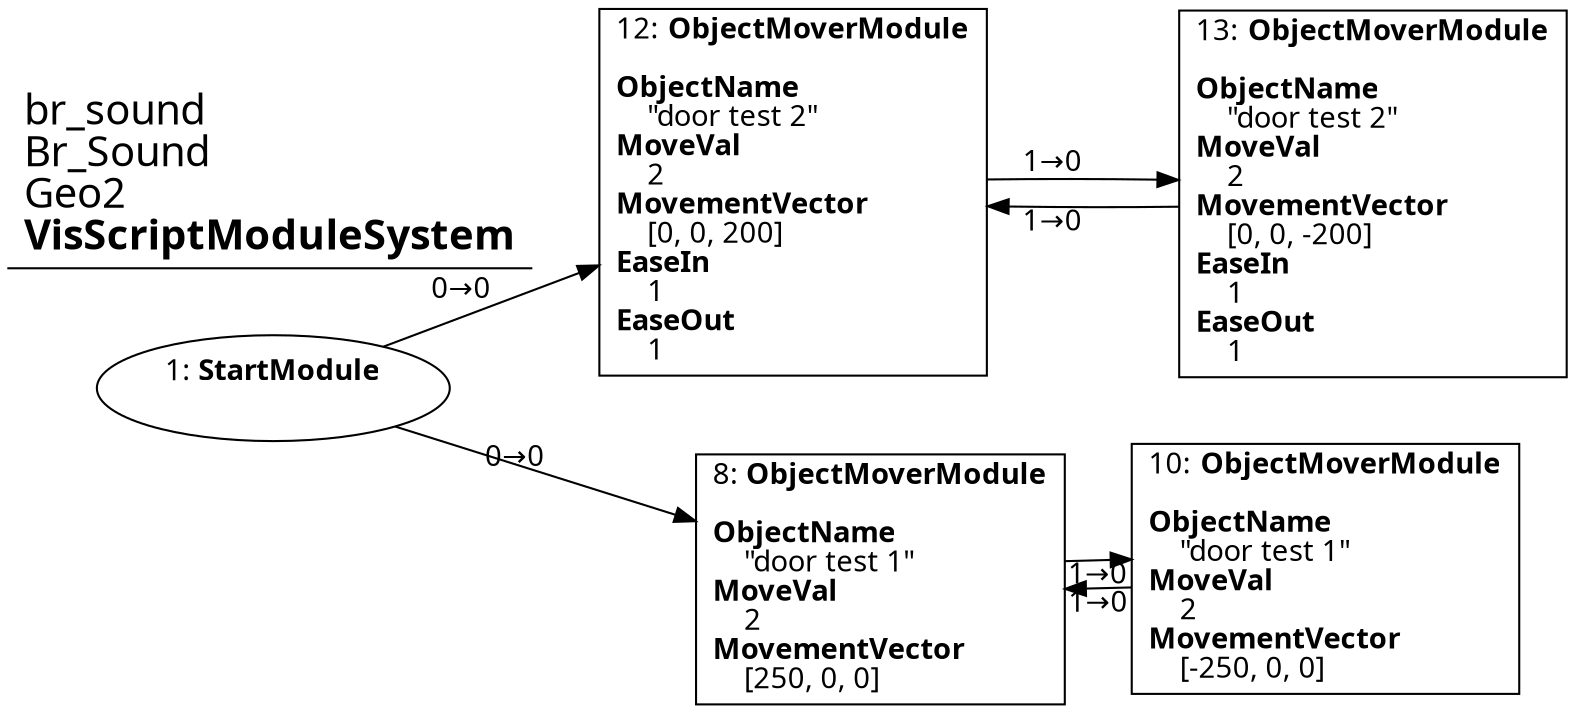 digraph {
    layout = fdp;
    overlap = prism;
    sep = "+16";
    splines = spline;

    node [ shape = box ];

    graph [ fontname = "Segoe UI" ];
    node [ fontname = "Segoe UI" ];
    edge [ fontname = "Segoe UI" ];

    1 [ label = <1: <b>StartModule</b><br/><br/>> ];
    1 [ shape = oval ]
    1 [ pos = "0.32700002,-0.093!" ];
    1 -> 8 [ label = "0→0" ];
    1 -> 12 [ label = "0→0" ];

    8 [ label = <8: <b>ObjectMoverModule</b><br/><br/><b>ObjectName</b><br align="left"/>    &quot;door test 1&quot;<br align="left"/><b>MoveVal</b><br align="left"/>    2<br align="left"/><b>MovementVector</b><br align="left"/>    [250, 0, 0]<br align="left"/>> ];
    8 [ pos = "0.574,-0.19100001!" ];
    8 -> 10 [ label = "1→0" ];

    10 [ label = <10: <b>ObjectMoverModule</b><br/><br/><b>ObjectName</b><br align="left"/>    &quot;door test 1&quot;<br align="left"/><b>MoveVal</b><br align="left"/>    2<br align="left"/><b>MovementVector</b><br align="left"/>    [-250, 0, 0]<br align="left"/>> ];
    10 [ pos = "0.795,-0.185!" ];
    10 -> 8 [ label = "1→0" ];

    12 [ label = <12: <b>ObjectMoverModule</b><br/><br/><b>ObjectName</b><br align="left"/>    &quot;door test 2&quot;<br align="left"/><b>MoveVal</b><br align="left"/>    2<br align="left"/><b>MovementVector</b><br align="left"/>    [0, 0, 200]<br align="left"/><b>EaseIn</b><br align="left"/>    1<br align="left"/><b>EaseOut</b><br align="left"/>    1<br align="left"/>> ];
    12 [ pos = "0.53300005,-0.035!" ];
    12 -> 13 [ label = "1→0" ];

    13 [ label = <13: <b>ObjectMoverModule</b><br/><br/><b>ObjectName</b><br align="left"/>    &quot;door test 2&quot;<br align="left"/><b>MoveVal</b><br align="left"/>    2<br align="left"/><b>MovementVector</b><br align="left"/>    [0, 0, -200]<br align="left"/><b>EaseIn</b><br align="left"/>    1<br align="left"/><b>EaseOut</b><br align="left"/>    1<br align="left"/>> ];
    13 [ pos = "0.814,-0.035!" ];
    13 -> 12 [ label = "1→0" ];

    title [ pos = "0.326,-0.034!" ];
    title [ shape = underline ];
    title [ label = <<font point-size="20">br_sound<br align="left"/>Br_Sound<br align="left"/>Geo2<br align="left"/><b>VisScriptModuleSystem</b><br align="left"/></font>> ];
}
